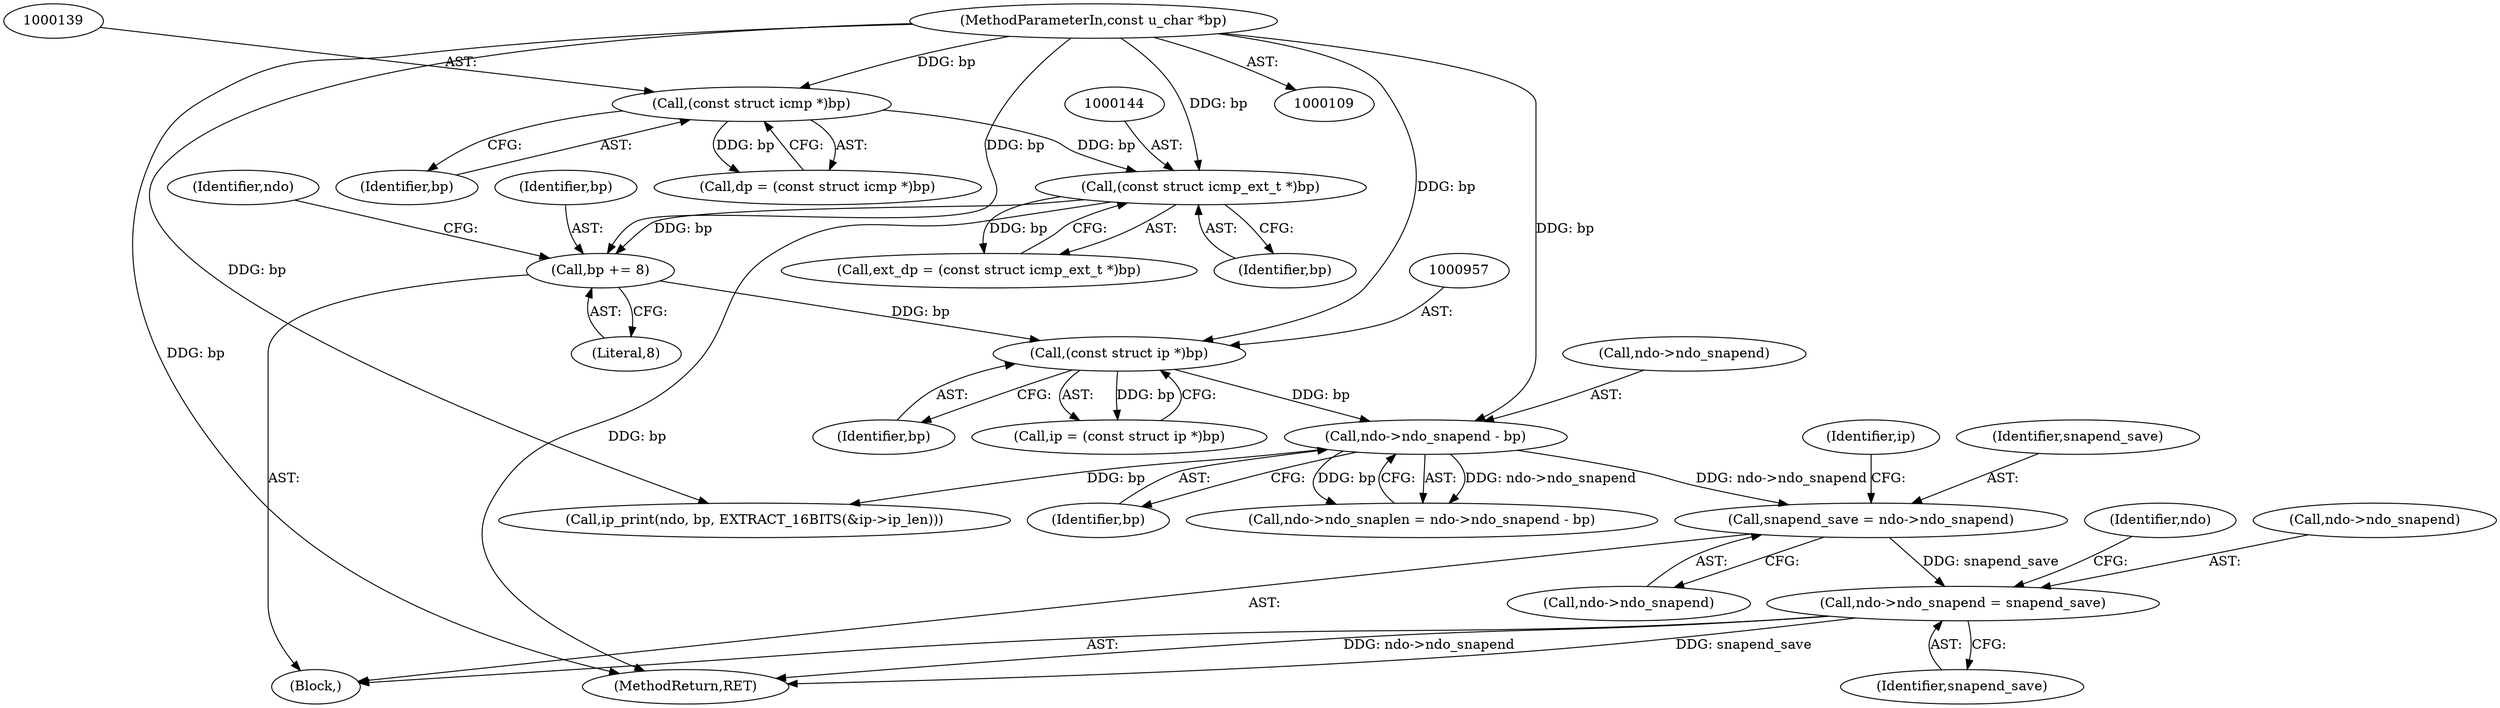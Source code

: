 digraph "0_tcpdump_1a1bce0526a77b62e41531b00f8bb5e21fd4f3a3@pointer" {
"1000986" [label="(Call,ndo->ndo_snapend = snapend_save)"];
"1000968" [label="(Call,snapend_save = ndo->ndo_snapend)"];
"1000963" [label="(Call,ndo->ndo_snapend - bp)"];
"1000956" [label="(Call,(const struct ip *)bp)"];
"1000947" [label="(Call,bp += 8)"];
"1000143" [label="(Call,(const struct icmp_ext_t *)bp)"];
"1000138" [label="(Call,(const struct icmp *)bp)"];
"1000111" [label="(MethodParameterIn,const u_char *bp)"];
"1000963" [label="(Call,ndo->ndo_snapend - bp)"];
"1000995" [label="(Identifier,ndo)"];
"1000990" [label="(Identifier,snapend_save)"];
"1000968" [label="(Call,snapend_save = ndo->ndo_snapend)"];
"1000948" [label="(Identifier,bp)"];
"1000946" [label="(Block,)"];
"1000986" [label="(Call,ndo->ndo_snapend = snapend_save)"];
"1000959" [label="(Call,ndo->ndo_snaplen = ndo->ndo_snapend - bp)"];
"1000970" [label="(Call,ndo->ndo_snapend)"];
"1000947" [label="(Call,bp += 8)"];
"1000964" [label="(Call,ndo->ndo_snapend)"];
"1000141" [label="(Call,ext_dp = (const struct icmp_ext_t *)bp)"];
"1000111" [label="(MethodParameterIn,const u_char *bp)"];
"1000954" [label="(Call,ip = (const struct ip *)bp)"];
"1000140" [label="(Identifier,bp)"];
"1000145" [label="(Identifier,bp)"];
"1000969" [label="(Identifier,snapend_save)"];
"1000136" [label="(Call,dp = (const struct icmp *)bp)"];
"1000952" [label="(Identifier,ndo)"];
"1000949" [label="(Literal,8)"];
"1000987" [label="(Call,ndo->ndo_snapend)"];
"1000143" [label="(Call,(const struct icmp_ext_t *)bp)"];
"1000978" [label="(Call,ip_print(ndo, bp, EXTRACT_16BITS(&ip->ip_len)))"];
"1000958" [label="(Identifier,bp)"];
"1000956" [label="(Call,(const struct ip *)bp)"];
"1000967" [label="(Identifier,bp)"];
"1001279" [label="(MethodReturn,RET)"];
"1000976" [label="(Identifier,ip)"];
"1000138" [label="(Call,(const struct icmp *)bp)"];
"1000986" -> "1000946"  [label="AST: "];
"1000986" -> "1000990"  [label="CFG: "];
"1000987" -> "1000986"  [label="AST: "];
"1000990" -> "1000986"  [label="AST: "];
"1000995" -> "1000986"  [label="CFG: "];
"1000986" -> "1001279"  [label="DDG: ndo->ndo_snapend"];
"1000986" -> "1001279"  [label="DDG: snapend_save"];
"1000968" -> "1000986"  [label="DDG: snapend_save"];
"1000968" -> "1000946"  [label="AST: "];
"1000968" -> "1000970"  [label="CFG: "];
"1000969" -> "1000968"  [label="AST: "];
"1000970" -> "1000968"  [label="AST: "];
"1000976" -> "1000968"  [label="CFG: "];
"1000963" -> "1000968"  [label="DDG: ndo->ndo_snapend"];
"1000963" -> "1000959"  [label="AST: "];
"1000963" -> "1000967"  [label="CFG: "];
"1000964" -> "1000963"  [label="AST: "];
"1000967" -> "1000963"  [label="AST: "];
"1000959" -> "1000963"  [label="CFG: "];
"1000963" -> "1000959"  [label="DDG: ndo->ndo_snapend"];
"1000963" -> "1000959"  [label="DDG: bp"];
"1000956" -> "1000963"  [label="DDG: bp"];
"1000111" -> "1000963"  [label="DDG: bp"];
"1000963" -> "1000978"  [label="DDG: bp"];
"1000956" -> "1000954"  [label="AST: "];
"1000956" -> "1000958"  [label="CFG: "];
"1000957" -> "1000956"  [label="AST: "];
"1000958" -> "1000956"  [label="AST: "];
"1000954" -> "1000956"  [label="CFG: "];
"1000956" -> "1000954"  [label="DDG: bp"];
"1000947" -> "1000956"  [label="DDG: bp"];
"1000111" -> "1000956"  [label="DDG: bp"];
"1000947" -> "1000946"  [label="AST: "];
"1000947" -> "1000949"  [label="CFG: "];
"1000948" -> "1000947"  [label="AST: "];
"1000949" -> "1000947"  [label="AST: "];
"1000952" -> "1000947"  [label="CFG: "];
"1000143" -> "1000947"  [label="DDG: bp"];
"1000111" -> "1000947"  [label="DDG: bp"];
"1000143" -> "1000141"  [label="AST: "];
"1000143" -> "1000145"  [label="CFG: "];
"1000144" -> "1000143"  [label="AST: "];
"1000145" -> "1000143"  [label="AST: "];
"1000141" -> "1000143"  [label="CFG: "];
"1000143" -> "1001279"  [label="DDG: bp"];
"1000143" -> "1000141"  [label="DDG: bp"];
"1000138" -> "1000143"  [label="DDG: bp"];
"1000111" -> "1000143"  [label="DDG: bp"];
"1000138" -> "1000136"  [label="AST: "];
"1000138" -> "1000140"  [label="CFG: "];
"1000139" -> "1000138"  [label="AST: "];
"1000140" -> "1000138"  [label="AST: "];
"1000136" -> "1000138"  [label="CFG: "];
"1000138" -> "1000136"  [label="DDG: bp"];
"1000111" -> "1000138"  [label="DDG: bp"];
"1000111" -> "1000109"  [label="AST: "];
"1000111" -> "1001279"  [label="DDG: bp"];
"1000111" -> "1000978"  [label="DDG: bp"];
}
